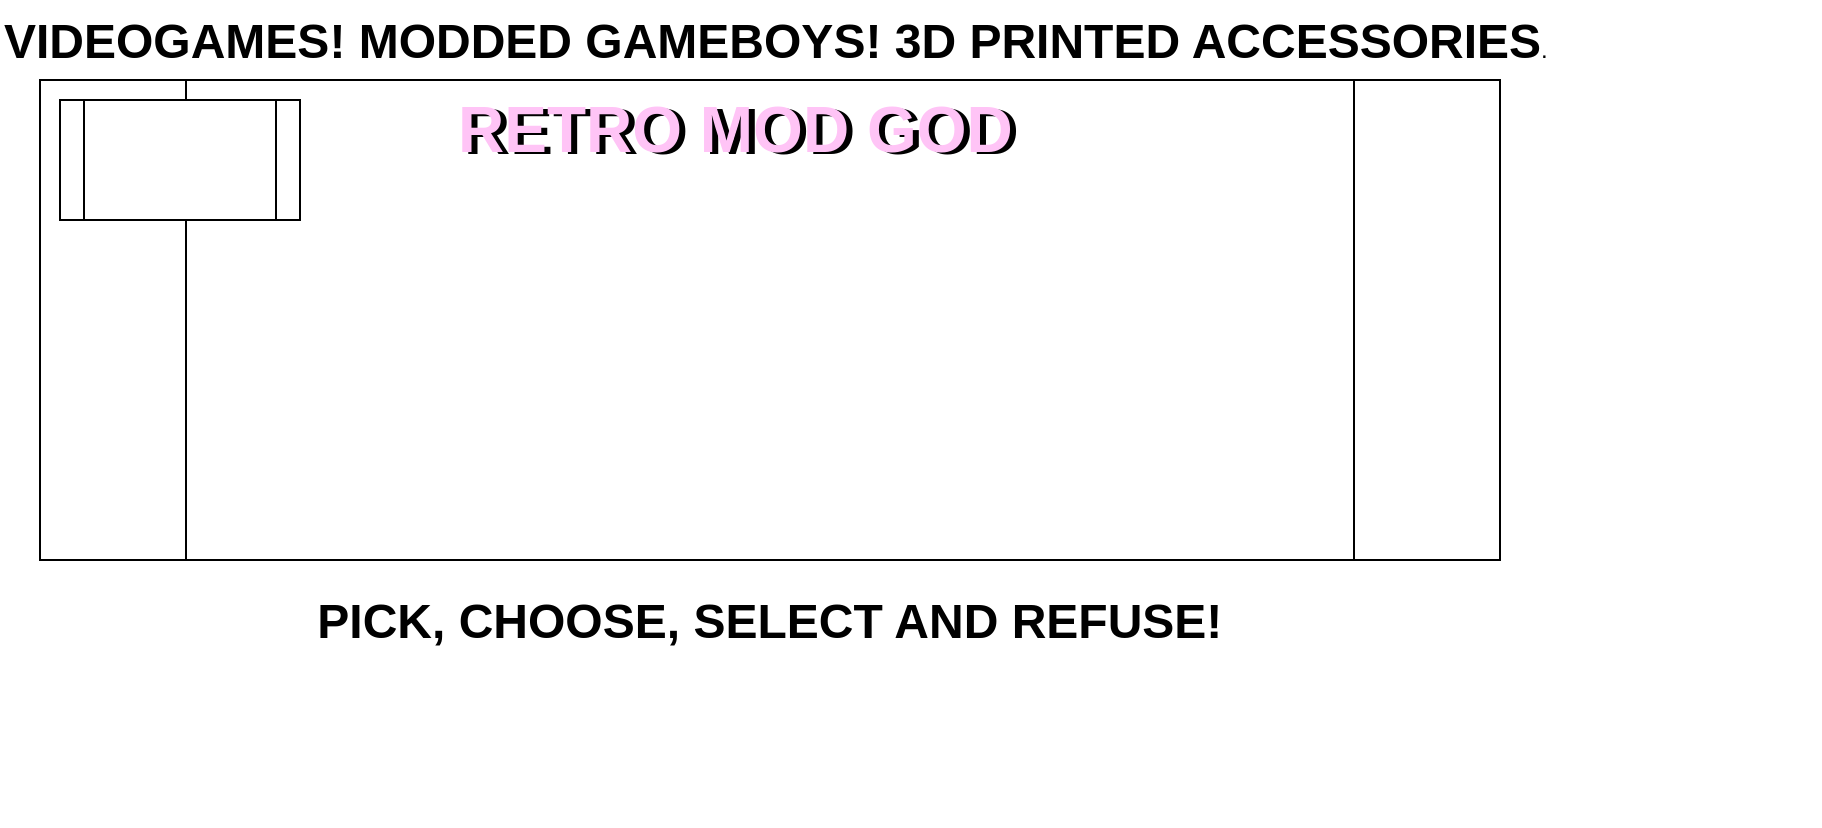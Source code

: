 <mxfile version="26.0.6">
  <diagram name="Page-1" id="0FqAyG7qyWvGr8D5NbYA">
    <mxGraphModel dx="2382" dy="816" grid="1" gridSize="10" guides="1" tooltips="1" connect="1" arrows="1" fold="1" page="1" pageScale="1" pageWidth="850" pageHeight="1100" math="0" shadow="0">
      <root>
        <mxCell id="0" />
        <mxCell id="1" parent="0" />
        <mxCell id="s3SAf-UdSn6TOK4YolAB-1" value="" style="shape=process;whiteSpace=wrap;html=1;backgroundOutline=1;" vertex="1" parent="1">
          <mxGeometry x="70" y="70" width="730" height="240" as="geometry" />
        </mxCell>
        <mxCell id="s3SAf-UdSn6TOK4YolAB-2" value="&lt;h1 style=&quot;text-align: center; margin-top: 0px;&quot;&gt;VIDEOGAMES! MODDED GAMEBOYS! 3D PRINTED ACCESSORIES&lt;span style=&quot;background-color: transparent; color: light-dark(rgb(0, 0, 0), rgb(255, 255, 255)); font-size: 12px; font-weight: normal; text-align: left;&quot;&gt;.&lt;/span&gt;&lt;/h1&gt;" style="text;html=1;whiteSpace=wrap;overflow=hidden;rounded=0;" vertex="1" parent="1">
          <mxGeometry x="50" y="30" width="790" height="120" as="geometry" />
        </mxCell>
        <mxCell id="s3SAf-UdSn6TOK4YolAB-3" value="&lt;h1 style=&quot;text-align: center; margin-top: 0px;&quot;&gt;&amp;nbsp;PICK, CHOOSE, SELECT AND REFUSE!&lt;/h1&gt;" style="text;html=1;whiteSpace=wrap;overflow=hidden;rounded=0;" vertex="1" parent="1">
          <mxGeometry x="200" y="320" width="680" height="120" as="geometry" />
        </mxCell>
        <mxCell id="s3SAf-UdSn6TOK4YolAB-4" value="" style="shape=process;whiteSpace=wrap;html=1;backgroundOutline=1;" vertex="1" parent="1">
          <mxGeometry x="80" y="80" width="120" height="60" as="geometry" />
        </mxCell>
        <mxCell id="s3SAf-UdSn6TOK4YolAB-5" value="&lt;h1 style=&quot;text-align: center; margin-top: 0px;&quot;&gt;&lt;font style=&quot;font-size: 32px;&quot;&gt;RETRO MOD GOD&lt;/font&gt;&lt;/h1&gt;" style="text;html=1;whiteSpace=wrap;overflow=hidden;rounded=0;" vertex="1" parent="1">
          <mxGeometry x="280" y="70" width="680" height="120" as="geometry" />
        </mxCell>
        <mxCell id="s3SAf-UdSn6TOK4YolAB-6" value="&lt;h1 style=&quot;text-align: center; margin-top: 0px;&quot;&gt;&lt;font style=&quot;font-size: 32px; color: rgb(255, 196, 246);&quot;&gt;RETRO MOD GOD&lt;/font&gt;&lt;/h1&gt;" style="text;html=1;whiteSpace=wrap;overflow=hidden;rounded=0;" vertex="1" parent="1">
          <mxGeometry x="277" y="69" width="680" height="120" as="geometry" />
        </mxCell>
      </root>
    </mxGraphModel>
  </diagram>
</mxfile>
